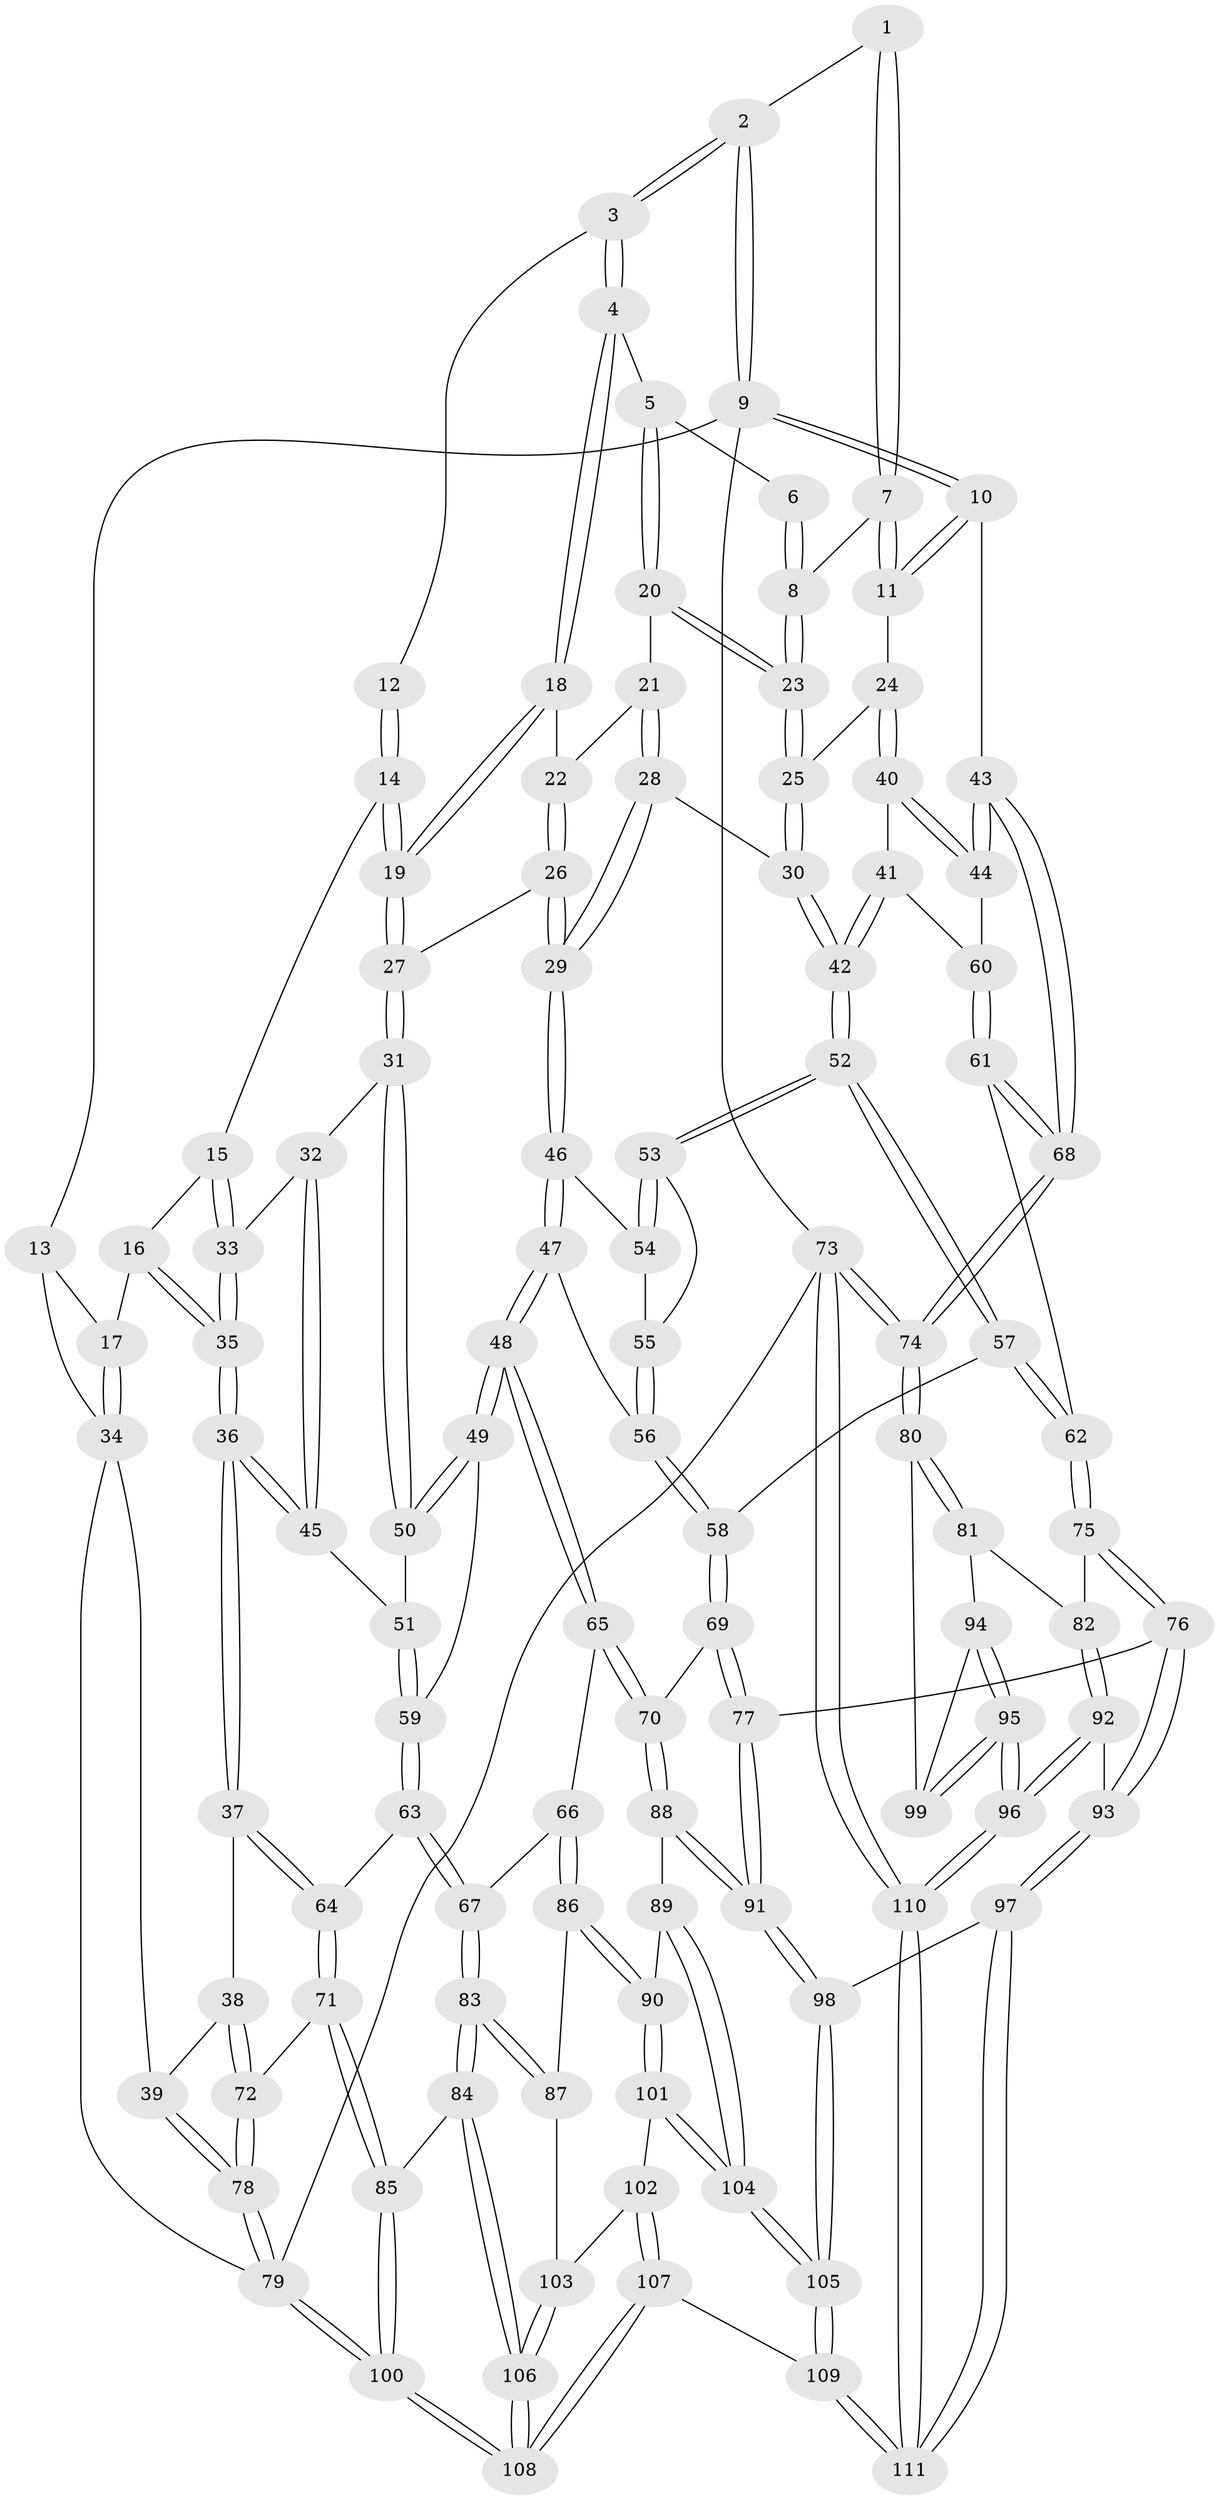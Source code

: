 // coarse degree distribution, {4: 0.33766233766233766, 6: 0.14285714285714285, 5: 0.4155844155844156, 3: 0.07792207792207792, 7: 0.025974025974025976}
// Generated by graph-tools (version 1.1) at 2025/21/03/04/25 18:21:41]
// undirected, 111 vertices, 274 edges
graph export_dot {
graph [start="1"]
  node [color=gray90,style=filled];
  1 [pos="+0.9742333561677882+0"];
  2 [pos="+0.9872838362891466+0"];
  3 [pos="+0.4583725882186587+0"];
  4 [pos="+0.47757076472344107+0"];
  5 [pos="+0.7026112301565873+0.1084475999453596"];
  6 [pos="+0.879296667601816+0"];
  7 [pos="+0.9046427427012732+0.14288500345027758"];
  8 [pos="+0.7949848787495831+0.14945381911162844"];
  9 [pos="+1+0"];
  10 [pos="+1+0.17189336534202798"];
  11 [pos="+0.9387520187436024+0.18459863352443817"];
  12 [pos="+0.3636323273824664+0"];
  13 [pos="+0.1256568667035321+0"];
  14 [pos="+0.23280006706746686+0.13271055348939492"];
  15 [pos="+0.20592176374593396+0.17097294881393427"];
  16 [pos="+0.07246098626573484+0.20026637278510015"];
  17 [pos="+0.05929149618295821+0.19541592700894195"];
  18 [pos="+0.47790715552449675+0"];
  19 [pos="+0.4558282819975301+0.22204123611550686"];
  20 [pos="+0.7314626083750859+0.16447943179676566"];
  21 [pos="+0.7136242893878854+0.17586112613201696"];
  22 [pos="+0.6284464444304048+0.1997011191853759"];
  23 [pos="+0.7539124206259291+0.17361296333927376"];
  24 [pos="+0.876066832752172+0.31178618368965927"];
  25 [pos="+0.7771171315258294+0.22860611816495177"];
  26 [pos="+0.4943717695498308+0.32772670077605864"];
  27 [pos="+0.46123055746430064+0.31843413509349755"];
  28 [pos="+0.618424156344679+0.3781400524093385"];
  29 [pos="+0.5660026078403412+0.37156755033990946"];
  30 [pos="+0.6586212687691361+0.3915534339211685"];
  31 [pos="+0.43638700747377335+0.3317412758277131"];
  32 [pos="+0.36564750434768684+0.32186028883330703"];
  33 [pos="+0.30461265508820295+0.29495168946812234"];
  34 [pos="+0+0.24452394362342728"];
  35 [pos="+0.14114525700255864+0.36902070319445096"];
  36 [pos="+0.12250134512146943+0.49641368069539665"];
  37 [pos="+0.09949603892434955+0.5172403590556768"];
  38 [pos="+0.014598449570555453+0.5279998666571922"];
  39 [pos="+0+0.5383320172316808"];
  40 [pos="+0.880297744619317+0.32777311879411336"];
  41 [pos="+0.7886457038875268+0.46380379351623624"];
  42 [pos="+0.771438199597255+0.4732680771925014"];
  43 [pos="+1+0.40392702805377545"];
  44 [pos="+1+0.40188040976081013"];
  45 [pos="+0.16433844590495342+0.4922691969215807"];
  46 [pos="+0.561650137378119+0.4249251841456791"];
  47 [pos="+0.5184911150967814+0.6006874216034359"];
  48 [pos="+0.4661922702297516+0.6025171003735629"];
  49 [pos="+0.45041477985257844+0.5880471802765325"];
  50 [pos="+0.4232867990508509+0.3710966932955459"];
  51 [pos="+0.30629559112005794+0.519062226297753"];
  52 [pos="+0.7582588509808798+0.5489175836607472"];
  53 [pos="+0.6464597757038468+0.5475021112831256"];
  54 [pos="+0.5941363633272201+0.5034631827947674"];
  55 [pos="+0.6027922673416736+0.5527763761853868"];
  56 [pos="+0.5214975198983591+0.6022462161131299"];
  57 [pos="+0.7600497395118215+0.5870647586202472"];
  58 [pos="+0.5514997261247564+0.6320217044674358"];
  59 [pos="+0.3337170120399625+0.5700580725634434"];
  60 [pos="+0.8801212610233142+0.4876299259010327"];
  61 [pos="+1+0.637916726956745"];
  62 [pos="+0.7939778114144178+0.6900947789359425"];
  63 [pos="+0.27023827398504846+0.7179303935783616"];
  64 [pos="+0.2226938055948421+0.7213574501306426"];
  65 [pos="+0.3939730772955035+0.7524765296290047"];
  66 [pos="+0.37412134882796705+0.7556711927207341"];
  67 [pos="+0.34962551433859906+0.7530643178630817"];
  68 [pos="+1+0.6478003173455832"];
  69 [pos="+0.5746382645272284+0.7030278743442716"];
  70 [pos="+0.45338110454065195+0.783354251078165"];
  71 [pos="+0.14968960723221034+0.8104698821436407"];
  72 [pos="+0.1140110486110291+0.7968920872012182"];
  73 [pos="+1+1"];
  74 [pos="+1+0.857033964722541"];
  75 [pos="+0.7892079552254064+0.7044905346364582"];
  76 [pos="+0.7061144319757575+0.7721560627481973"];
  77 [pos="+0.6778215593310071+0.7735394673649949"];
  78 [pos="+0+0.7146590153939234"];
  79 [pos="+0+1"];
  80 [pos="+1+0.8490801874090351"];
  81 [pos="+0.8820030484070228+0.8092130762193259"];
  82 [pos="+0.865891085724921+0.7999328240652733"];
  83 [pos="+0.28660487935703377+0.9335496616621288"];
  84 [pos="+0.2699113084787582+0.9476691451070494"];
  85 [pos="+0.15123600346642527+0.8489945203678667"];
  86 [pos="+0.3788327493752246+0.8990762370338466"];
  87 [pos="+0.358509355812933+0.9138220461208285"];
  88 [pos="+0.5063421574280298+0.8623023496352079"];
  89 [pos="+0.49791547877418+0.8690852896714625"];
  90 [pos="+0.4334588594594479+0.9104620665340741"];
  91 [pos="+0.5443470307213176+0.8773677216821674"];
  92 [pos="+0.8177947684529779+0.9351007340622953"];
  93 [pos="+0.7131151767555074+0.8110451646414665"];
  94 [pos="+0.8967822754258044+0.9044437434923004"];
  95 [pos="+0.8806551037275088+0.9489126864346619"];
  96 [pos="+0.836058948771741+1"];
  97 [pos="+0.6830312224093746+1"];
  98 [pos="+0.55504653056003+0.9077391555642422"];
  99 [pos="+1+0.8587022121092686"];
  100 [pos="+0+1"];
  101 [pos="+0.4251040884552056+0.958756254848445"];
  102 [pos="+0.3964387346551968+0.9635344038215327"];
  103 [pos="+0.39334967811564464+0.9625704353189359"];
  104 [pos="+0.4531286498327621+1"];
  105 [pos="+0.4788081251455668+1"];
  106 [pos="+0.27555120308665787+1"];
  107 [pos="+0.3280863517463527+1"];
  108 [pos="+0.26126000660954884+1"];
  109 [pos="+0.4659904003138387+1"];
  110 [pos="+0.8109942380902317+1"];
  111 [pos="+0.8031280952949776+1"];
  1 -- 2;
  1 -- 7;
  1 -- 7;
  2 -- 3;
  2 -- 3;
  2 -- 9;
  2 -- 9;
  3 -- 4;
  3 -- 4;
  3 -- 12;
  4 -- 5;
  4 -- 18;
  4 -- 18;
  5 -- 6;
  5 -- 20;
  5 -- 20;
  6 -- 8;
  6 -- 8;
  7 -- 8;
  7 -- 11;
  7 -- 11;
  8 -- 23;
  8 -- 23;
  9 -- 10;
  9 -- 10;
  9 -- 13;
  9 -- 73;
  10 -- 11;
  10 -- 11;
  10 -- 43;
  11 -- 24;
  12 -- 14;
  12 -- 14;
  13 -- 17;
  13 -- 34;
  14 -- 15;
  14 -- 19;
  14 -- 19;
  15 -- 16;
  15 -- 33;
  15 -- 33;
  16 -- 17;
  16 -- 35;
  16 -- 35;
  17 -- 34;
  17 -- 34;
  18 -- 19;
  18 -- 19;
  18 -- 22;
  19 -- 27;
  19 -- 27;
  20 -- 21;
  20 -- 23;
  20 -- 23;
  21 -- 22;
  21 -- 28;
  21 -- 28;
  22 -- 26;
  22 -- 26;
  23 -- 25;
  23 -- 25;
  24 -- 25;
  24 -- 40;
  24 -- 40;
  25 -- 30;
  25 -- 30;
  26 -- 27;
  26 -- 29;
  26 -- 29;
  27 -- 31;
  27 -- 31;
  28 -- 29;
  28 -- 29;
  28 -- 30;
  29 -- 46;
  29 -- 46;
  30 -- 42;
  30 -- 42;
  31 -- 32;
  31 -- 50;
  31 -- 50;
  32 -- 33;
  32 -- 45;
  32 -- 45;
  33 -- 35;
  33 -- 35;
  34 -- 39;
  34 -- 79;
  35 -- 36;
  35 -- 36;
  36 -- 37;
  36 -- 37;
  36 -- 45;
  36 -- 45;
  37 -- 38;
  37 -- 64;
  37 -- 64;
  38 -- 39;
  38 -- 72;
  38 -- 72;
  39 -- 78;
  39 -- 78;
  40 -- 41;
  40 -- 44;
  40 -- 44;
  41 -- 42;
  41 -- 42;
  41 -- 60;
  42 -- 52;
  42 -- 52;
  43 -- 44;
  43 -- 44;
  43 -- 68;
  43 -- 68;
  44 -- 60;
  45 -- 51;
  46 -- 47;
  46 -- 47;
  46 -- 54;
  47 -- 48;
  47 -- 48;
  47 -- 56;
  48 -- 49;
  48 -- 49;
  48 -- 65;
  48 -- 65;
  49 -- 50;
  49 -- 50;
  49 -- 59;
  50 -- 51;
  51 -- 59;
  51 -- 59;
  52 -- 53;
  52 -- 53;
  52 -- 57;
  52 -- 57;
  53 -- 54;
  53 -- 54;
  53 -- 55;
  54 -- 55;
  55 -- 56;
  55 -- 56;
  56 -- 58;
  56 -- 58;
  57 -- 58;
  57 -- 62;
  57 -- 62;
  58 -- 69;
  58 -- 69;
  59 -- 63;
  59 -- 63;
  60 -- 61;
  60 -- 61;
  61 -- 62;
  61 -- 68;
  61 -- 68;
  62 -- 75;
  62 -- 75;
  63 -- 64;
  63 -- 67;
  63 -- 67;
  64 -- 71;
  64 -- 71;
  65 -- 66;
  65 -- 70;
  65 -- 70;
  66 -- 67;
  66 -- 86;
  66 -- 86;
  67 -- 83;
  67 -- 83;
  68 -- 74;
  68 -- 74;
  69 -- 70;
  69 -- 77;
  69 -- 77;
  70 -- 88;
  70 -- 88;
  71 -- 72;
  71 -- 85;
  71 -- 85;
  72 -- 78;
  72 -- 78;
  73 -- 74;
  73 -- 74;
  73 -- 110;
  73 -- 110;
  73 -- 79;
  74 -- 80;
  74 -- 80;
  75 -- 76;
  75 -- 76;
  75 -- 82;
  76 -- 77;
  76 -- 93;
  76 -- 93;
  77 -- 91;
  77 -- 91;
  78 -- 79;
  78 -- 79;
  79 -- 100;
  79 -- 100;
  80 -- 81;
  80 -- 81;
  80 -- 99;
  81 -- 82;
  81 -- 94;
  82 -- 92;
  82 -- 92;
  83 -- 84;
  83 -- 84;
  83 -- 87;
  83 -- 87;
  84 -- 85;
  84 -- 106;
  84 -- 106;
  85 -- 100;
  85 -- 100;
  86 -- 87;
  86 -- 90;
  86 -- 90;
  87 -- 103;
  88 -- 89;
  88 -- 91;
  88 -- 91;
  89 -- 90;
  89 -- 104;
  89 -- 104;
  90 -- 101;
  90 -- 101;
  91 -- 98;
  91 -- 98;
  92 -- 93;
  92 -- 96;
  92 -- 96;
  93 -- 97;
  93 -- 97;
  94 -- 95;
  94 -- 95;
  94 -- 99;
  95 -- 96;
  95 -- 96;
  95 -- 99;
  95 -- 99;
  96 -- 110;
  96 -- 110;
  97 -- 98;
  97 -- 111;
  97 -- 111;
  98 -- 105;
  98 -- 105;
  100 -- 108;
  100 -- 108;
  101 -- 102;
  101 -- 104;
  101 -- 104;
  102 -- 103;
  102 -- 107;
  102 -- 107;
  103 -- 106;
  103 -- 106;
  104 -- 105;
  104 -- 105;
  105 -- 109;
  105 -- 109;
  106 -- 108;
  106 -- 108;
  107 -- 108;
  107 -- 108;
  107 -- 109;
  109 -- 111;
  109 -- 111;
  110 -- 111;
  110 -- 111;
}
